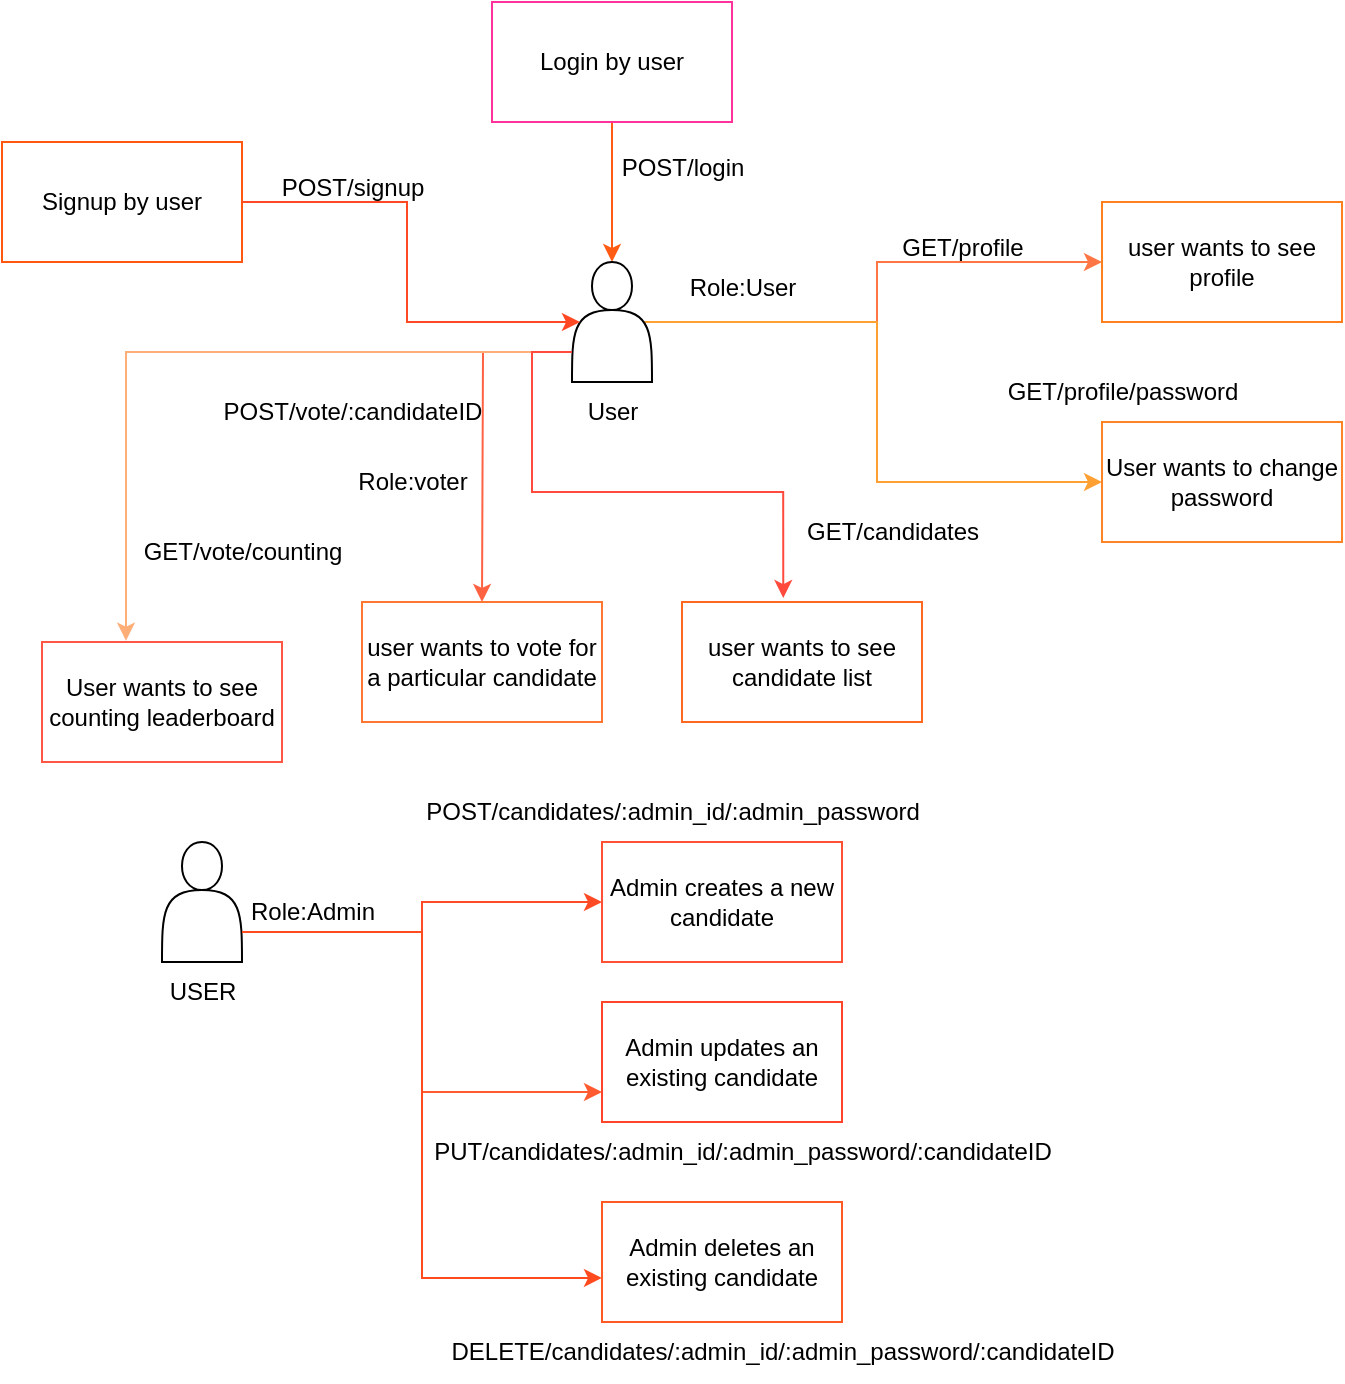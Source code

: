 <mxfile version="24.7.8">
  <diagram name="Page-1" id="oGbrYgSUqpsUOp6Dw0Ku">
    <mxGraphModel dx="1034" dy="511" grid="1" gridSize="10" guides="1" tooltips="1" connect="1" arrows="1" fold="1" page="1" pageScale="1" pageWidth="850" pageHeight="1100" math="0" shadow="0">
      <root>
        <mxCell id="0" />
        <mxCell id="1" parent="0" />
        <mxCell id="_g1mUgK60OnVqm1hjdx9-1" value="Signup by user" style="rounded=0;whiteSpace=wrap;html=1;strokeColor=#FF570F;" parent="1" vertex="1">
          <mxGeometry x="60" y="150" width="120" height="60" as="geometry" />
        </mxCell>
        <mxCell id="_g1mUgK60OnVqm1hjdx9-8" style="edgeStyle=orthogonalEdgeStyle;rounded=0;orthogonalLoop=1;jettySize=auto;html=1;exitX=0.5;exitY=1;exitDx=0;exitDy=0;strokeColor=#FF5B14;" parent="1" source="_g1mUgK60OnVqm1hjdx9-2" edge="1">
          <mxGeometry relative="1" as="geometry">
            <mxPoint x="365" y="210" as="targetPoint" />
          </mxGeometry>
        </mxCell>
        <mxCell id="_g1mUgK60OnVqm1hjdx9-2" value="Login by user" style="rounded=0;whiteSpace=wrap;html=1;movable=1;resizable=1;rotatable=1;deletable=1;editable=1;locked=0;connectable=1;strokeColor=#FF3399;" parent="1" vertex="1">
          <mxGeometry x="305" y="80" width="120" height="60" as="geometry" />
        </mxCell>
        <mxCell id="_g1mUgK60OnVqm1hjdx9-12" style="edgeStyle=orthogonalEdgeStyle;rounded=0;orthogonalLoop=1;jettySize=auto;html=1;exitX=0.9;exitY=0.5;exitDx=0;exitDy=0;exitPerimeter=0;entryX=0;entryY=0.5;entryDx=0;entryDy=0;strokeColor=#FF7645;" parent="1" source="_g1mUgK60OnVqm1hjdx9-4" target="_g1mUgK60OnVqm1hjdx9-11" edge="1">
          <mxGeometry relative="1" as="geometry" />
        </mxCell>
        <mxCell id="_g1mUgK60OnVqm1hjdx9-49" style="edgeStyle=orthogonalEdgeStyle;rounded=0;orthogonalLoop=1;jettySize=auto;html=1;exitX=0.9;exitY=0.5;exitDx=0;exitDy=0;exitPerimeter=0;entryX=0;entryY=0.5;entryDx=0;entryDy=0;strokeColor=#FFA033;" parent="1" source="_g1mUgK60OnVqm1hjdx9-4" target="_g1mUgK60OnVqm1hjdx9-10" edge="1">
          <mxGeometry relative="1" as="geometry" />
        </mxCell>
        <mxCell id="_g1mUgK60OnVqm1hjdx9-50" style="edgeStyle=orthogonalEdgeStyle;rounded=0;orthogonalLoop=1;jettySize=auto;html=1;exitX=0;exitY=0.75;exitDx=0;exitDy=0;strokeColor=#FF6242;" parent="1" source="_g1mUgK60OnVqm1hjdx9-4" edge="1">
          <mxGeometry relative="1" as="geometry">
            <mxPoint x="300" y="380" as="targetPoint" />
          </mxGeometry>
        </mxCell>
        <mxCell id="_g1mUgK60OnVqm1hjdx9-4" value="" style="shape=actor;whiteSpace=wrap;html=1;" parent="1" vertex="1">
          <mxGeometry x="345" y="210" width="40" height="60" as="geometry" />
        </mxCell>
        <mxCell id="_g1mUgK60OnVqm1hjdx9-7" value="User" style="text;html=1;align=center;verticalAlign=middle;resizable=0;points=[];autosize=1;strokeColor=none;fillColor=none;" parent="1" vertex="1">
          <mxGeometry x="340" y="270" width="50" height="30" as="geometry" />
        </mxCell>
        <mxCell id="_g1mUgK60OnVqm1hjdx9-9" style="edgeStyle=orthogonalEdgeStyle;rounded=0;orthogonalLoop=1;jettySize=auto;html=1;exitX=1;exitY=0.5;exitDx=0;exitDy=0;entryX=0.1;entryY=0.5;entryDx=0;entryDy=0;entryPerimeter=0;strokeColor=#FF4824;" parent="1" source="_g1mUgK60OnVqm1hjdx9-1" target="_g1mUgK60OnVqm1hjdx9-4" edge="1">
          <mxGeometry relative="1" as="geometry" />
        </mxCell>
        <mxCell id="_g1mUgK60OnVqm1hjdx9-10" value="User wants to change password" style="rounded=0;whiteSpace=wrap;html=1;strokeColor=#FF8426;" parent="1" vertex="1">
          <mxGeometry x="610" y="290" width="120" height="60" as="geometry" />
        </mxCell>
        <mxCell id="_g1mUgK60OnVqm1hjdx9-11" value="user wants to see profile" style="rounded=0;whiteSpace=wrap;html=1;strokeColor=#FF801F;" parent="1" vertex="1">
          <mxGeometry x="610" y="180" width="120" height="60" as="geometry" />
        </mxCell>
        <mxCell id="_g1mUgK60OnVqm1hjdx9-15" value="user wants to see candidate list" style="rounded=0;whiteSpace=wrap;html=1;strokeColor=#FF691F;" parent="1" vertex="1">
          <mxGeometry x="400" y="380" width="120" height="60" as="geometry" />
        </mxCell>
        <mxCell id="_g1mUgK60OnVqm1hjdx9-16" value="user wants to vote for a particular candidate" style="rounded=0;whiteSpace=wrap;html=1;strokeColor=#FF7733;" parent="1" vertex="1">
          <mxGeometry x="240" y="380" width="120" height="60" as="geometry" />
        </mxCell>
        <mxCell id="_g1mUgK60OnVqm1hjdx9-20" value="POST/signup" style="text;html=1;align=center;verticalAlign=middle;resizable=0;points=[];autosize=1;strokeColor=none;fillColor=none;" parent="1" vertex="1">
          <mxGeometry x="190" y="158" width="90" height="30" as="geometry" />
        </mxCell>
        <mxCell id="_g1mUgK60OnVqm1hjdx9-22" value="POST/login" style="text;html=1;align=center;verticalAlign=middle;resizable=0;points=[];autosize=1;strokeColor=none;fillColor=none;" parent="1" vertex="1">
          <mxGeometry x="360" y="148" width="80" height="30" as="geometry" />
        </mxCell>
        <mxCell id="_g1mUgK60OnVqm1hjdx9-25" value="GET/profile" style="text;html=1;align=center;verticalAlign=middle;resizable=0;points=[];autosize=1;strokeColor=none;fillColor=none;" parent="1" vertex="1">
          <mxGeometry x="500" y="188" width="80" height="30" as="geometry" />
        </mxCell>
        <mxCell id="_g1mUgK60OnVqm1hjdx9-26" value="GET/profile/password" style="text;html=1;align=center;verticalAlign=middle;resizable=0;points=[];autosize=1;strokeColor=none;fillColor=none;" parent="1" vertex="1">
          <mxGeometry x="550" y="260" width="140" height="30" as="geometry" />
        </mxCell>
        <mxCell id="_g1mUgK60OnVqm1hjdx9-27" value="Role:voter" style="text;html=1;align=center;verticalAlign=middle;resizable=0;points=[];autosize=1;strokeColor=none;fillColor=none;" parent="1" vertex="1">
          <mxGeometry x="225" y="305" width="80" height="30" as="geometry" />
        </mxCell>
        <mxCell id="_g1mUgK60OnVqm1hjdx9-29" value="Role:User" style="text;html=1;align=center;verticalAlign=middle;resizable=0;points=[];autosize=1;strokeColor=none;fillColor=none;" parent="1" vertex="1">
          <mxGeometry x="390" y="208" width="80" height="30" as="geometry" />
        </mxCell>
        <mxCell id="_g1mUgK60OnVqm1hjdx9-30" value="POST/vote/:candidateID" style="text;html=1;align=center;verticalAlign=middle;resizable=0;points=[];autosize=1;strokeColor=none;fillColor=none;" parent="1" vertex="1">
          <mxGeometry x="160" y="270" width="150" height="30" as="geometry" />
        </mxCell>
        <mxCell id="_g1mUgK60OnVqm1hjdx9-31" value="GET/candidates" style="text;html=1;align=center;verticalAlign=middle;resizable=0;points=[];autosize=1;strokeColor=none;fillColor=none;" parent="1" vertex="1">
          <mxGeometry x="450" y="330" width="110" height="30" as="geometry" />
        </mxCell>
        <mxCell id="_g1mUgK60OnVqm1hjdx9-32" value="User wants to see counting leaderboard" style="rounded=0;whiteSpace=wrap;html=1;strokeColor=#FF5745;" parent="1" vertex="1">
          <mxGeometry x="80" y="400" width="120" height="60" as="geometry" />
        </mxCell>
        <mxCell id="_g1mUgK60OnVqm1hjdx9-34" value="GET/vote/counting" style="text;html=1;align=center;verticalAlign=middle;resizable=0;points=[];autosize=1;strokeColor=none;fillColor=none;" parent="1" vertex="1">
          <mxGeometry x="120" y="340" width="120" height="30" as="geometry" />
        </mxCell>
        <mxCell id="_g1mUgK60OnVqm1hjdx9-40" style="edgeStyle=orthogonalEdgeStyle;rounded=0;orthogonalLoop=1;jettySize=auto;html=1;exitX=1;exitY=0.75;exitDx=0;exitDy=0;entryX=0;entryY=0.5;entryDx=0;entryDy=0;strokeColor=#FF4A26;" parent="1" source="_g1mUgK60OnVqm1hjdx9-35" target="_g1mUgK60OnVqm1hjdx9-37" edge="1">
          <mxGeometry relative="1" as="geometry" />
        </mxCell>
        <mxCell id="_g1mUgK60OnVqm1hjdx9-41" style="edgeStyle=orthogonalEdgeStyle;rounded=0;orthogonalLoop=1;jettySize=auto;html=1;exitX=1;exitY=0.75;exitDx=0;exitDy=0;entryX=0;entryY=0.75;entryDx=0;entryDy=0;strokeColor=#FF5A30;" parent="1" source="_g1mUgK60OnVqm1hjdx9-35" target="_g1mUgK60OnVqm1hjdx9-39" edge="1">
          <mxGeometry relative="1" as="geometry" />
        </mxCell>
        <mxCell id="_g1mUgK60OnVqm1hjdx9-35" value="" style="shape=actor;whiteSpace=wrap;html=1;" parent="1" vertex="1">
          <mxGeometry x="140" y="500" width="40" height="60" as="geometry" />
        </mxCell>
        <mxCell id="_g1mUgK60OnVqm1hjdx9-36" value="USER" style="text;html=1;align=center;verticalAlign=middle;resizable=0;points=[];autosize=1;strokeColor=none;fillColor=none;" parent="1" vertex="1">
          <mxGeometry x="130" y="560" width="60" height="30" as="geometry" />
        </mxCell>
        <mxCell id="_g1mUgK60OnVqm1hjdx9-37" value="Admin creates a new candidate" style="rounded=0;whiteSpace=wrap;html=1;strokeColor=#FF5036;" parent="1" vertex="1">
          <mxGeometry x="360" y="500" width="120" height="60" as="geometry" />
        </mxCell>
        <mxCell id="_g1mUgK60OnVqm1hjdx9-38" value="Admin deletes an existing candidate" style="rounded=0;whiteSpace=wrap;html=1;strokeColor=#FF5926;" parent="1" vertex="1">
          <mxGeometry x="360" y="680" width="120" height="60" as="geometry" />
        </mxCell>
        <mxCell id="_g1mUgK60OnVqm1hjdx9-39" value="Admin updates an existing candidate" style="rounded=0;whiteSpace=wrap;html=1;strokeColor=#FF4529;" parent="1" vertex="1">
          <mxGeometry x="360" y="580" width="120" height="60" as="geometry" />
        </mxCell>
        <mxCell id="_g1mUgK60OnVqm1hjdx9-42" style="edgeStyle=orthogonalEdgeStyle;rounded=0;orthogonalLoop=1;jettySize=auto;html=1;exitX=1;exitY=0.75;exitDx=0;exitDy=0;entryX=0;entryY=0.633;entryDx=0;entryDy=0;entryPerimeter=0;strokeColor=#FF4B1F;" parent="1" source="_g1mUgK60OnVqm1hjdx9-35" target="_g1mUgK60OnVqm1hjdx9-38" edge="1">
          <mxGeometry relative="1" as="geometry" />
        </mxCell>
        <mxCell id="_g1mUgK60OnVqm1hjdx9-44" value="Role:Admin" style="text;html=1;align=center;verticalAlign=middle;resizable=0;points=[];autosize=1;strokeColor=none;fillColor=none;" parent="1" vertex="1">
          <mxGeometry x="170" y="520" width="90" height="30" as="geometry" />
        </mxCell>
        <mxCell id="_g1mUgK60OnVqm1hjdx9-45" value="POST/candidates/:admin_id/:admin_password" style="text;html=1;align=center;verticalAlign=middle;resizable=0;points=[];autosize=1;strokeColor=none;fillColor=none;" parent="1" vertex="1">
          <mxGeometry x="260" y="470" width="270" height="30" as="geometry" />
        </mxCell>
        <mxCell id="_g1mUgK60OnVqm1hjdx9-46" value="PUT/candidates/:admin_id/:admin_password/:candidateID" style="text;html=1;align=center;verticalAlign=middle;resizable=0;points=[];autosize=1;strokeColor=none;fillColor=none;" parent="1" vertex="1">
          <mxGeometry x="265" y="640" width="330" height="30" as="geometry" />
        </mxCell>
        <mxCell id="_g1mUgK60OnVqm1hjdx9-47" value="DELETE/candidates/:admin_id/:admin_password/:candidateID" style="text;html=1;align=center;verticalAlign=middle;resizable=0;points=[];autosize=1;strokeColor=none;fillColor=none;" parent="1" vertex="1">
          <mxGeometry x="270" y="740" width="360" height="30" as="geometry" />
        </mxCell>
        <mxCell id="_g1mUgK60OnVqm1hjdx9-52" style="edgeStyle=orthogonalEdgeStyle;rounded=0;orthogonalLoop=1;jettySize=auto;html=1;exitX=0;exitY=0.75;exitDx=0;exitDy=0;entryX=0.35;entryY=-0.011;entryDx=0;entryDy=0;entryPerimeter=0;strokeColor=#FFAE78;" parent="1" source="_g1mUgK60OnVqm1hjdx9-4" target="_g1mUgK60OnVqm1hjdx9-32" edge="1">
          <mxGeometry relative="1" as="geometry" />
        </mxCell>
        <mxCell id="_g1mUgK60OnVqm1hjdx9-53" style="edgeStyle=orthogonalEdgeStyle;rounded=0;orthogonalLoop=1;jettySize=auto;html=1;exitX=0;exitY=0.75;exitDx=0;exitDy=0;entryX=0.422;entryY=-0.033;entryDx=0;entryDy=0;entryPerimeter=0;strokeColor=#FF4A3D;" parent="1" source="_g1mUgK60OnVqm1hjdx9-4" target="_g1mUgK60OnVqm1hjdx9-15" edge="1">
          <mxGeometry relative="1" as="geometry" />
        </mxCell>
      </root>
    </mxGraphModel>
  </diagram>
</mxfile>
